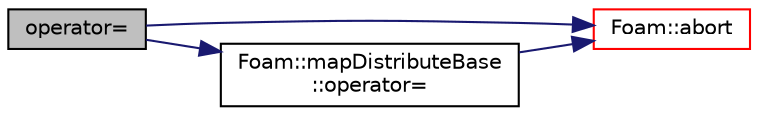 digraph "operator="
{
  bgcolor="transparent";
  edge [fontname="Helvetica",fontsize="10",labelfontname="Helvetica",labelfontsize="10"];
  node [fontname="Helvetica",fontsize="10",shape=record];
  rankdir="LR";
  Node1147 [label="operator=",height=0.2,width=0.4,color="black", fillcolor="grey75", style="filled", fontcolor="black"];
  Node1147 -> Node1148 [color="midnightblue",fontsize="10",style="solid",fontname="Helvetica"];
  Node1148 [label="Foam::abort",height=0.2,width=0.4,color="red",URL="$a21851.html#a447107a607d03e417307c203fa5fb44b"];
  Node1147 -> Node1193 [color="midnightblue",fontsize="10",style="solid",fontname="Helvetica"];
  Node1193 [label="Foam::mapDistributeBase\l::operator=",height=0.2,width=0.4,color="black",URL="$a28525.html#a0e0279c426accafeaf05e6c6b4315712"];
  Node1193 -> Node1148 [color="midnightblue",fontsize="10",style="solid",fontname="Helvetica"];
}
